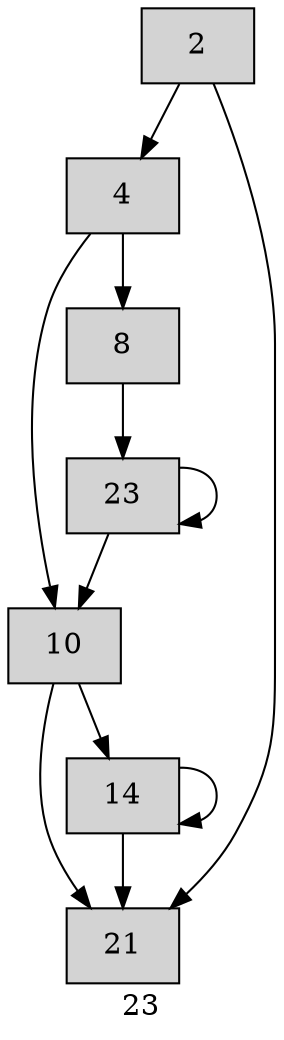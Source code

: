 digraph CFG {
    node[shape=box, style=filled];
    
    label="2";
    label="4";
    label="8";
    label="10";
    label="14";
    label="21";
    label="23";
    
    "2" -> "4";
    "2" -> "21";
    
    "4" -> "10";
    "4" -> "8";
    
    "8" -> "23";
    
    "10" -> "21";
    "10" -> "14";
    
    "14" -> "21";
    "14" -> "14"; // loop
    
    "23" -> "10";
    "23" -> "23"; // loop
}